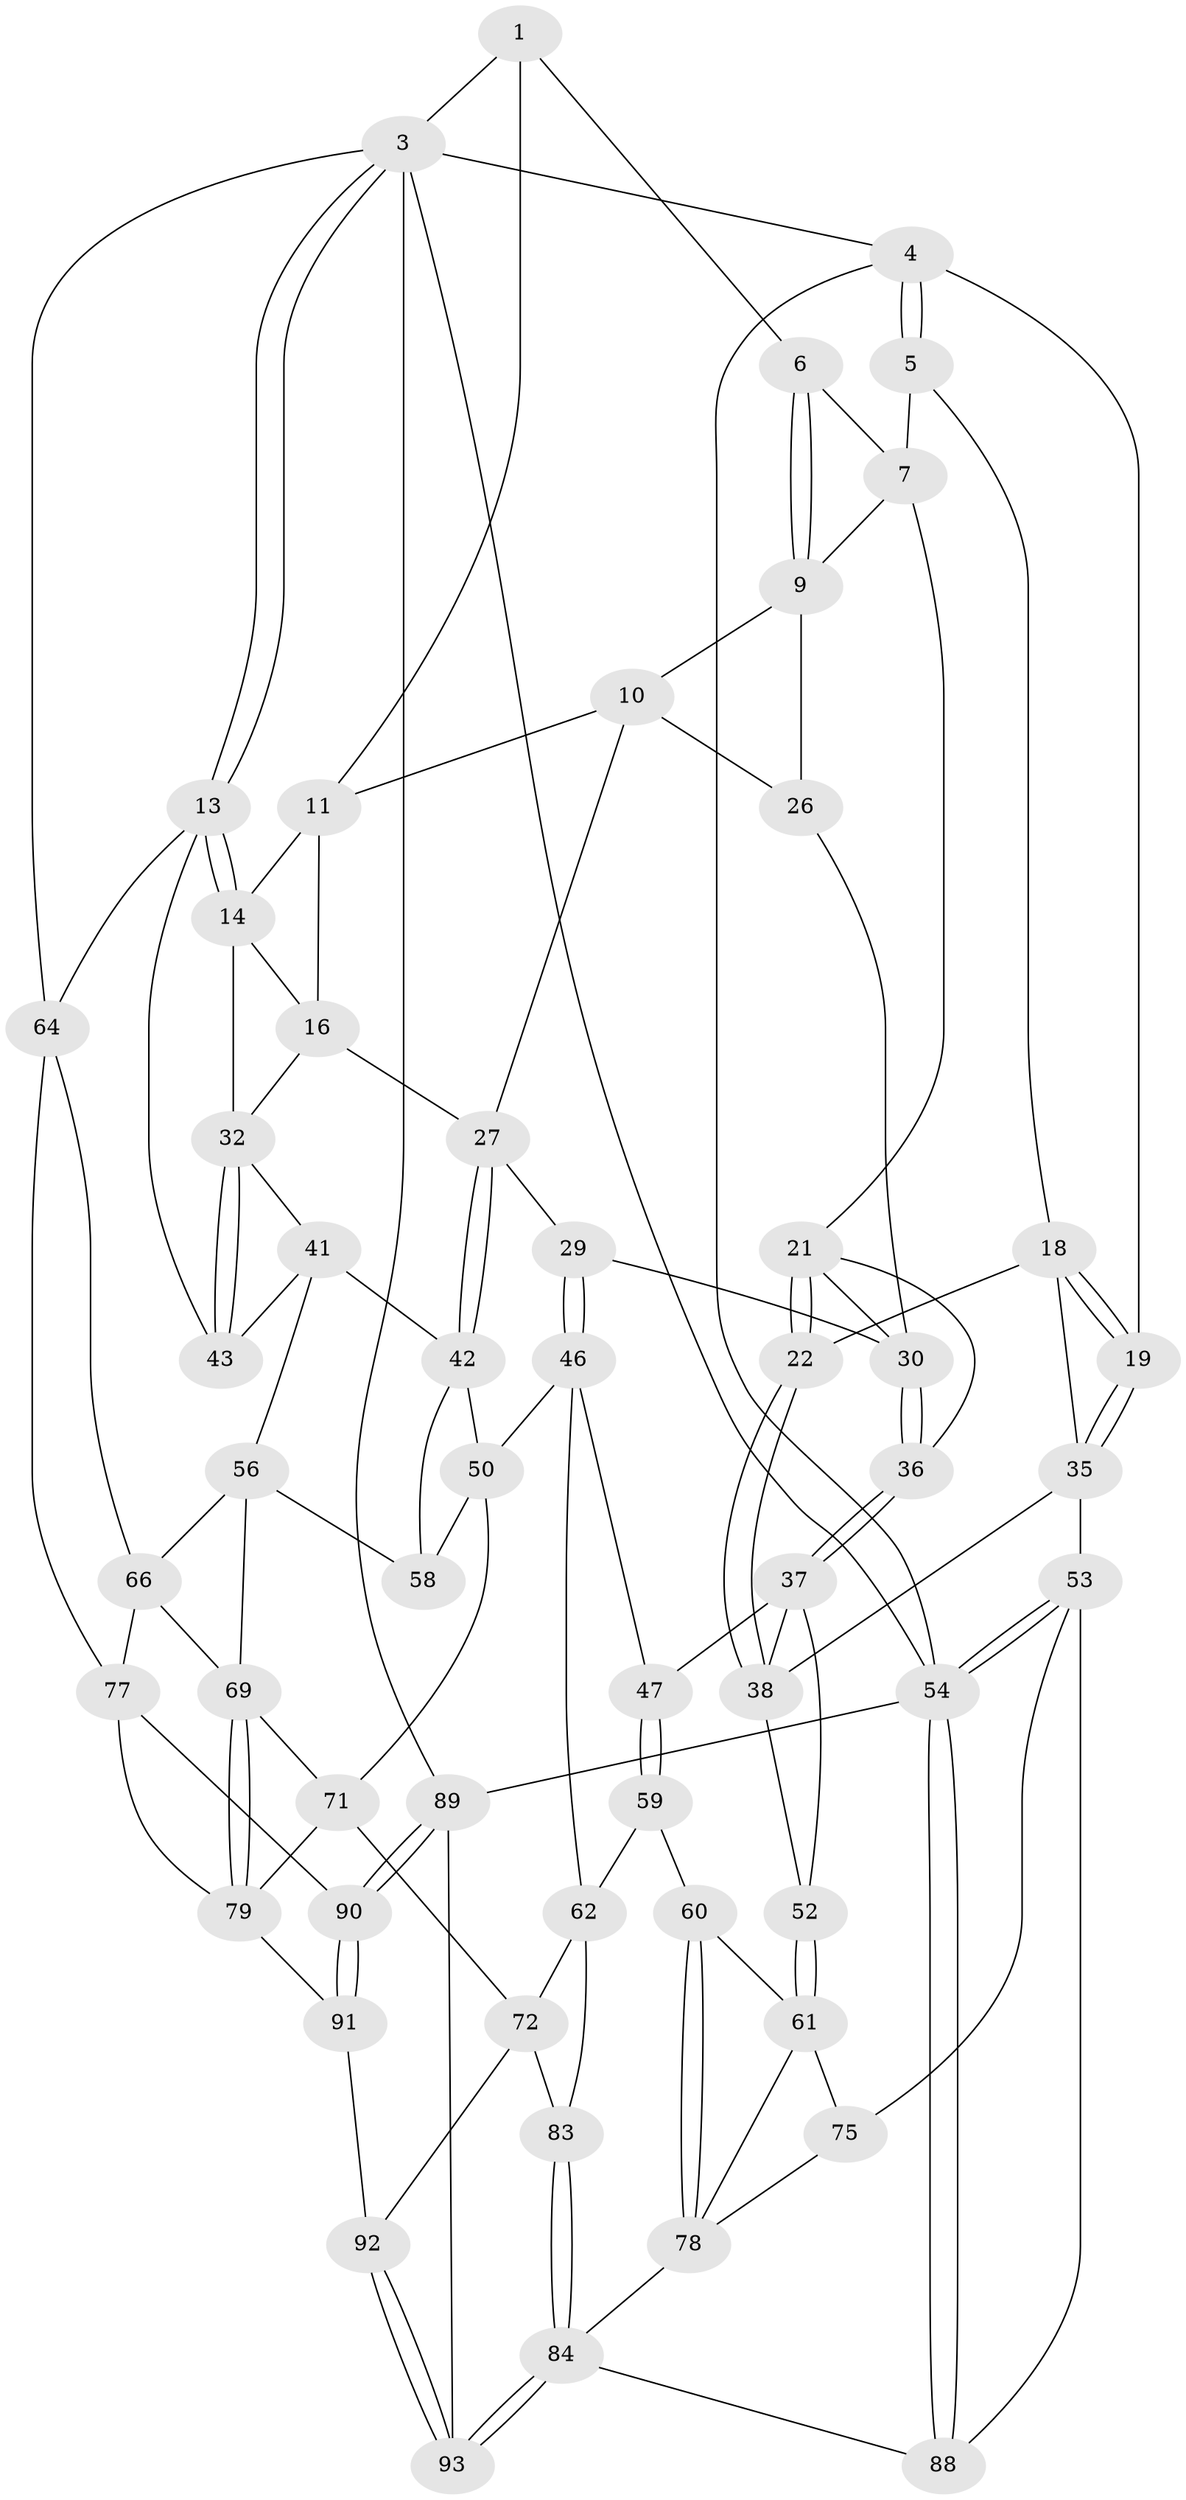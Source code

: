 // Generated by graph-tools (version 1.1) at 2025/24/03/03/25 07:24:31]
// undirected, 57 vertices, 129 edges
graph export_dot {
graph [start="1"]
  node [color=gray90,style=filled];
  1 [pos="+0.3847480469400167+0",super="+2"];
  3 [pos="+1+0",super="+82"];
  4 [pos="+0+0"];
  5 [pos="+0.20429196104562927+0",super="+8"];
  6 [pos="+0.4624401433299401+0.06963318907270372"];
  7 [pos="+0.29092109548885225+0.106359018856695",super="+20"];
  9 [pos="+0.5045792043280654+0.1184864407885271",super="+24"];
  10 [pos="+0.5590963707431076+0.1352541297032487",super="+25"];
  11 [pos="+0.6400829955467252+0.11999334928986978",super="+12"];
  13 [pos="+1+0.23546945544929515",super="+45"];
  14 [pos="+0.943500176448589+0.21042942040689597",super="+15"];
  16 [pos="+0.8189239689755272+0.289176221471095",super="+17"];
  18 [pos="+0.1703954912731071+0.1957067871785645",super="+23"];
  19 [pos="+0+0"];
  21 [pos="+0.34666424505940435+0.26944064137696144",super="+34"];
  22 [pos="+0.1854596129537391+0.28581093782593403"];
  26 [pos="+0.4634879798210909+0.2416714087282585"];
  27 [pos="+0.6342128573182948+0.38197402973337535",super="+28"];
  29 [pos="+0.498364654712985+0.34957516768275604"];
  30 [pos="+0.49406436224814987+0.3477999511868471",super="+31"];
  32 [pos="+0.8700266516707258+0.3056910376572262",super="+33"];
  35 [pos="+0+0.2535382009111534",super="+40"];
  36 [pos="+0.3402192155552644+0.402669423099372"];
  37 [pos="+0.33465946817888925+0.4169494102174817",super="+48"];
  38 [pos="+0.16311142668734163+0.34200728037562117",super="+39"];
  41 [pos="+0.7771763773884002+0.442882396842988",super="+44"];
  42 [pos="+0.6442730290713784+0.4360673559702699",super="+49"];
  43 [pos="+0.9552857408225702+0.4064022130573368"];
  46 [pos="+0.4335914066127374+0.4930869003147051",super="+51"];
  47 [pos="+0.39602570104010104+0.48989022248001185"];
  50 [pos="+0.5672654038670717+0.5194612158478188",super="+67"];
  52 [pos="+0.20584510619631644+0.5321565345499404"];
  53 [pos="+0+0.6321847445021099",super="+76"];
  54 [pos="+0+1",super="+55"];
  56 [pos="+0.8519706775567119+0.5244042873024535",super="+57"];
  58 [pos="+0.7240179081014277+0.561260275057931"];
  59 [pos="+0.3221131922178258+0.6447880285500808"];
  60 [pos="+0.24549067595371096+0.6154017274746899"];
  61 [pos="+0.22943760209108097+0.5931857840611364",super="+74"];
  62 [pos="+0.4557695539441428+0.6929635746802273",super="+63"];
  64 [pos="+1+0.6096017390637979",super="+65"];
  66 [pos="+0.8578016787752278+0.5354284643236484",super="+68"];
  69 [pos="+0.8156314360086242+0.6643824445583122",super="+70"];
  71 [pos="+0.6317373599159091+0.7065358678673748",super="+73"];
  72 [pos="+0.4621912984283984+0.6964372810040759",super="+87"];
  75 [pos="+0.043098758880144784+0.6628123994856984"];
  77 [pos="+0.9600486504998651+0.6854386925575647",super="+81"];
  78 [pos="+0.1934559299939413+0.7014116446490926",super="+86"];
  79 [pos="+0.8486750729281906+0.6974449592571329",super="+80"];
  83 [pos="+0.263983111248507+0.9230529639725594"];
  84 [pos="+0.25011544442199496+0.9432925322548196",super="+85"];
  88 [pos="+0.09910837315683402+0.8313975422728827"];
  89 [pos="+0.8161704425686942+1",super="+94"];
  90 [pos="+0.8066435881741296+1"];
  91 [pos="+0.7038227436094673+0.9212780715331114"];
  92 [pos="+0.532569535065928+0.8588055211762671"];
  93 [pos="+0.25592596584796007+0.9986368164640713"];
  1 -- 6;
  1 -- 3;
  1 -- 11;
  3 -- 4;
  3 -- 13;
  3 -- 13;
  3 -- 64;
  3 -- 89;
  3 -- 54;
  4 -- 5;
  4 -- 5;
  4 -- 19;
  4 -- 54;
  5 -- 18;
  5 -- 7;
  6 -- 7;
  6 -- 9;
  6 -- 9;
  7 -- 9;
  7 -- 21;
  9 -- 10;
  9 -- 26;
  10 -- 11;
  10 -- 26;
  10 -- 27;
  11 -- 14;
  11 -- 16;
  13 -- 14;
  13 -- 14;
  13 -- 64;
  13 -- 43;
  14 -- 32;
  14 -- 16;
  16 -- 32;
  16 -- 27;
  18 -- 19;
  18 -- 19;
  18 -- 35;
  18 -- 22;
  19 -- 35;
  19 -- 35;
  21 -- 22;
  21 -- 22;
  21 -- 36;
  21 -- 30;
  22 -- 38;
  22 -- 38;
  26 -- 30;
  27 -- 42;
  27 -- 42;
  27 -- 29;
  29 -- 30;
  29 -- 46;
  29 -- 46;
  30 -- 36;
  30 -- 36;
  32 -- 43;
  32 -- 43;
  32 -- 41;
  35 -- 53;
  35 -- 38;
  36 -- 37;
  36 -- 37;
  37 -- 38;
  37 -- 52;
  37 -- 47;
  38 -- 52;
  41 -- 42;
  41 -- 56;
  41 -- 43;
  42 -- 50;
  42 -- 58;
  46 -- 47;
  46 -- 62;
  46 -- 50;
  47 -- 59;
  47 -- 59;
  50 -- 58;
  50 -- 71;
  52 -- 61;
  52 -- 61;
  53 -- 54;
  53 -- 54;
  53 -- 88;
  53 -- 75;
  54 -- 88;
  54 -- 88;
  54 -- 89;
  56 -- 66;
  56 -- 58;
  56 -- 69;
  59 -- 60;
  59 -- 62;
  60 -- 61;
  60 -- 78;
  60 -- 78;
  61 -- 75;
  61 -- 78;
  62 -- 72;
  62 -- 83;
  64 -- 66;
  64 -- 77;
  66 -- 69;
  66 -- 77;
  69 -- 79;
  69 -- 79;
  69 -- 71;
  71 -- 72;
  71 -- 79;
  72 -- 83;
  72 -- 92;
  75 -- 78;
  77 -- 90;
  77 -- 79;
  78 -- 84;
  79 -- 91;
  83 -- 84;
  83 -- 84;
  84 -- 93;
  84 -- 93;
  84 -- 88;
  89 -- 90;
  89 -- 90;
  89 -- 93;
  90 -- 91;
  90 -- 91;
  91 -- 92;
  92 -- 93;
  92 -- 93;
}
